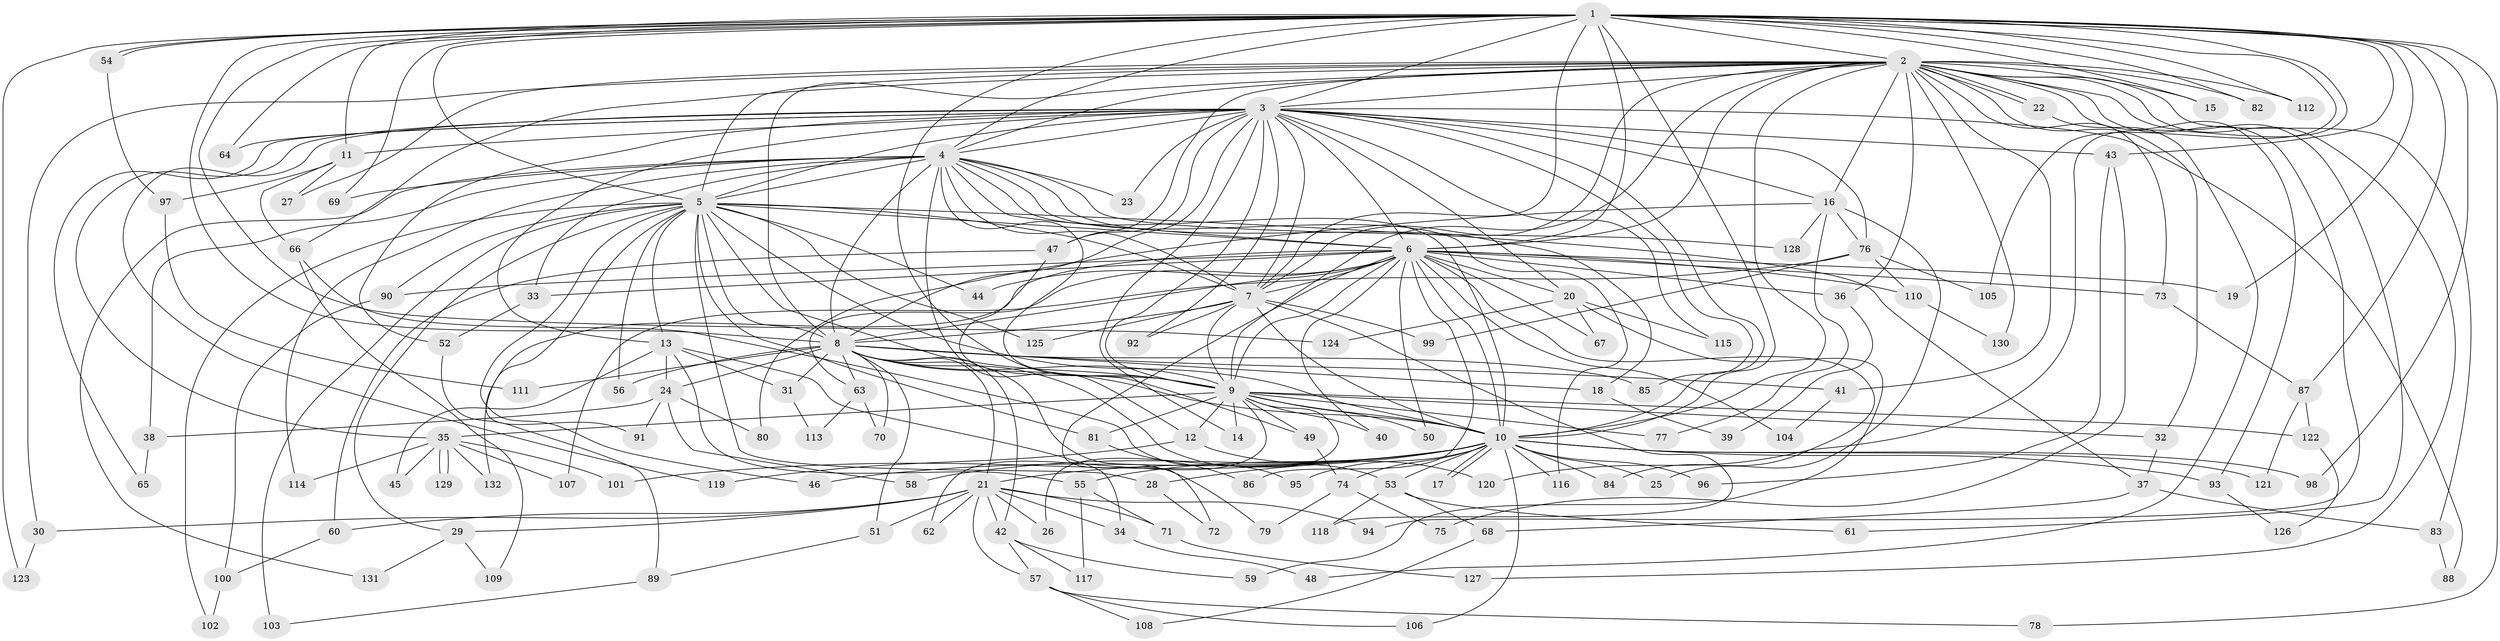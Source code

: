 // coarse degree distribution, {24: 0.009615384615384616, 31: 0.009615384615384616, 29: 0.009615384615384616, 18: 0.009615384615384616, 22: 0.009615384615384616, 36: 0.009615384615384616, 17: 0.009615384615384616, 26: 0.009615384615384616, 5: 0.038461538461538464, 9: 0.009615384615384616, 2: 0.5192307692307693, 7: 0.009615384615384616, 3: 0.22115384615384615, 13: 0.009615384615384616, 6: 0.028846153846153848, 4: 0.07692307692307693, 1: 0.009615384615384616}
// Generated by graph-tools (version 1.1) at 2025/51/02/27/25 19:51:51]
// undirected, 132 vertices, 289 edges
graph export_dot {
graph [start="1"]
  node [color=gray90,style=filled];
  1;
  2;
  3;
  4;
  5;
  6;
  7;
  8;
  9;
  10;
  11;
  12;
  13;
  14;
  15;
  16;
  17;
  18;
  19;
  20;
  21;
  22;
  23;
  24;
  25;
  26;
  27;
  28;
  29;
  30;
  31;
  32;
  33;
  34;
  35;
  36;
  37;
  38;
  39;
  40;
  41;
  42;
  43;
  44;
  45;
  46;
  47;
  48;
  49;
  50;
  51;
  52;
  53;
  54;
  55;
  56;
  57;
  58;
  59;
  60;
  61;
  62;
  63;
  64;
  65;
  66;
  67;
  68;
  69;
  70;
  71;
  72;
  73;
  74;
  75;
  76;
  77;
  78;
  79;
  80;
  81;
  82;
  83;
  84;
  85;
  86;
  87;
  88;
  89;
  90;
  91;
  92;
  93;
  94;
  95;
  96;
  97;
  98;
  99;
  100;
  101;
  102;
  103;
  104;
  105;
  106;
  107;
  108;
  109;
  110;
  111;
  112;
  113;
  114;
  115;
  116;
  117;
  118;
  119;
  120;
  121;
  122;
  123;
  124;
  125;
  126;
  127;
  128;
  129;
  130;
  131;
  132;
  1 -- 2;
  1 -- 3;
  1 -- 4;
  1 -- 5;
  1 -- 6;
  1 -- 7;
  1 -- 8;
  1 -- 9;
  1 -- 10;
  1 -- 11;
  1 -- 15;
  1 -- 19;
  1 -- 43;
  1 -- 54;
  1 -- 54;
  1 -- 64;
  1 -- 69;
  1 -- 78;
  1 -- 82;
  1 -- 87;
  1 -- 98;
  1 -- 105;
  1 -- 112;
  1 -- 120;
  1 -- 123;
  1 -- 124;
  2 -- 3;
  2 -- 4;
  2 -- 5;
  2 -- 6;
  2 -- 7;
  2 -- 8;
  2 -- 9;
  2 -- 10;
  2 -- 15;
  2 -- 16;
  2 -- 22;
  2 -- 22;
  2 -- 27;
  2 -- 30;
  2 -- 32;
  2 -- 36;
  2 -- 41;
  2 -- 47;
  2 -- 61;
  2 -- 66;
  2 -- 73;
  2 -- 82;
  2 -- 83;
  2 -- 93;
  2 -- 94;
  2 -- 112;
  2 -- 127;
  2 -- 130;
  3 -- 4;
  3 -- 5;
  3 -- 6;
  3 -- 7;
  3 -- 8;
  3 -- 9;
  3 -- 10;
  3 -- 11;
  3 -- 13;
  3 -- 14;
  3 -- 16;
  3 -- 20;
  3 -- 23;
  3 -- 35;
  3 -- 43;
  3 -- 47;
  3 -- 52;
  3 -- 64;
  3 -- 65;
  3 -- 76;
  3 -- 85;
  3 -- 88;
  3 -- 92;
  3 -- 115;
  3 -- 119;
  4 -- 5;
  4 -- 6;
  4 -- 7;
  4 -- 8;
  4 -- 9;
  4 -- 10;
  4 -- 12;
  4 -- 18;
  4 -- 23;
  4 -- 33;
  4 -- 38;
  4 -- 69;
  4 -- 114;
  4 -- 116;
  4 -- 128;
  4 -- 131;
  5 -- 6;
  5 -- 7;
  5 -- 8;
  5 -- 9;
  5 -- 10;
  5 -- 13;
  5 -- 28;
  5 -- 29;
  5 -- 37;
  5 -- 44;
  5 -- 46;
  5 -- 56;
  5 -- 81;
  5 -- 90;
  5 -- 91;
  5 -- 102;
  5 -- 103;
  5 -- 125;
  6 -- 7;
  6 -- 8;
  6 -- 9;
  6 -- 10;
  6 -- 19;
  6 -- 20;
  6 -- 33;
  6 -- 36;
  6 -- 40;
  6 -- 44;
  6 -- 50;
  6 -- 63;
  6 -- 67;
  6 -- 72;
  6 -- 73;
  6 -- 84;
  6 -- 86;
  6 -- 90;
  6 -- 104;
  6 -- 110;
  6 -- 132;
  7 -- 8;
  7 -- 9;
  7 -- 10;
  7 -- 92;
  7 -- 99;
  7 -- 118;
  7 -- 125;
  8 -- 9;
  8 -- 10;
  8 -- 18;
  8 -- 21;
  8 -- 24;
  8 -- 31;
  8 -- 41;
  8 -- 42;
  8 -- 51;
  8 -- 53;
  8 -- 56;
  8 -- 63;
  8 -- 70;
  8 -- 79;
  8 -- 85;
  8 -- 111;
  9 -- 10;
  9 -- 12;
  9 -- 14;
  9 -- 26;
  9 -- 32;
  9 -- 35;
  9 -- 40;
  9 -- 49;
  9 -- 50;
  9 -- 62;
  9 -- 77;
  9 -- 81;
  9 -- 122;
  10 -- 17;
  10 -- 17;
  10 -- 21;
  10 -- 25;
  10 -- 28;
  10 -- 46;
  10 -- 53;
  10 -- 55;
  10 -- 58;
  10 -- 74;
  10 -- 84;
  10 -- 93;
  10 -- 95;
  10 -- 96;
  10 -- 98;
  10 -- 101;
  10 -- 106;
  10 -- 116;
  10 -- 121;
  11 -- 27;
  11 -- 66;
  11 -- 97;
  12 -- 119;
  12 -- 120;
  13 -- 24;
  13 -- 31;
  13 -- 34;
  13 -- 45;
  13 -- 55;
  16 -- 25;
  16 -- 76;
  16 -- 77;
  16 -- 80;
  16 -- 128;
  18 -- 39;
  20 -- 59;
  20 -- 67;
  20 -- 115;
  20 -- 124;
  21 -- 26;
  21 -- 29;
  21 -- 30;
  21 -- 34;
  21 -- 42;
  21 -- 51;
  21 -- 57;
  21 -- 60;
  21 -- 62;
  21 -- 71;
  21 -- 94;
  22 -- 48;
  24 -- 38;
  24 -- 58;
  24 -- 80;
  24 -- 91;
  28 -- 72;
  29 -- 109;
  29 -- 131;
  30 -- 123;
  31 -- 113;
  32 -- 37;
  33 -- 52;
  34 -- 48;
  35 -- 45;
  35 -- 101;
  35 -- 107;
  35 -- 114;
  35 -- 129;
  35 -- 129;
  35 -- 132;
  36 -- 39;
  37 -- 68;
  37 -- 83;
  38 -- 65;
  41 -- 104;
  42 -- 57;
  42 -- 59;
  42 -- 117;
  43 -- 75;
  43 -- 96;
  47 -- 49;
  47 -- 60;
  49 -- 74;
  51 -- 89;
  52 -- 89;
  53 -- 61;
  53 -- 68;
  53 -- 118;
  54 -- 97;
  55 -- 71;
  55 -- 117;
  57 -- 78;
  57 -- 106;
  57 -- 108;
  60 -- 100;
  63 -- 70;
  63 -- 113;
  66 -- 95;
  66 -- 109;
  68 -- 108;
  71 -- 127;
  73 -- 87;
  74 -- 75;
  74 -- 79;
  76 -- 99;
  76 -- 105;
  76 -- 107;
  76 -- 110;
  81 -- 86;
  83 -- 88;
  87 -- 121;
  87 -- 122;
  89 -- 103;
  90 -- 100;
  93 -- 126;
  97 -- 111;
  100 -- 102;
  110 -- 130;
  122 -- 126;
}
